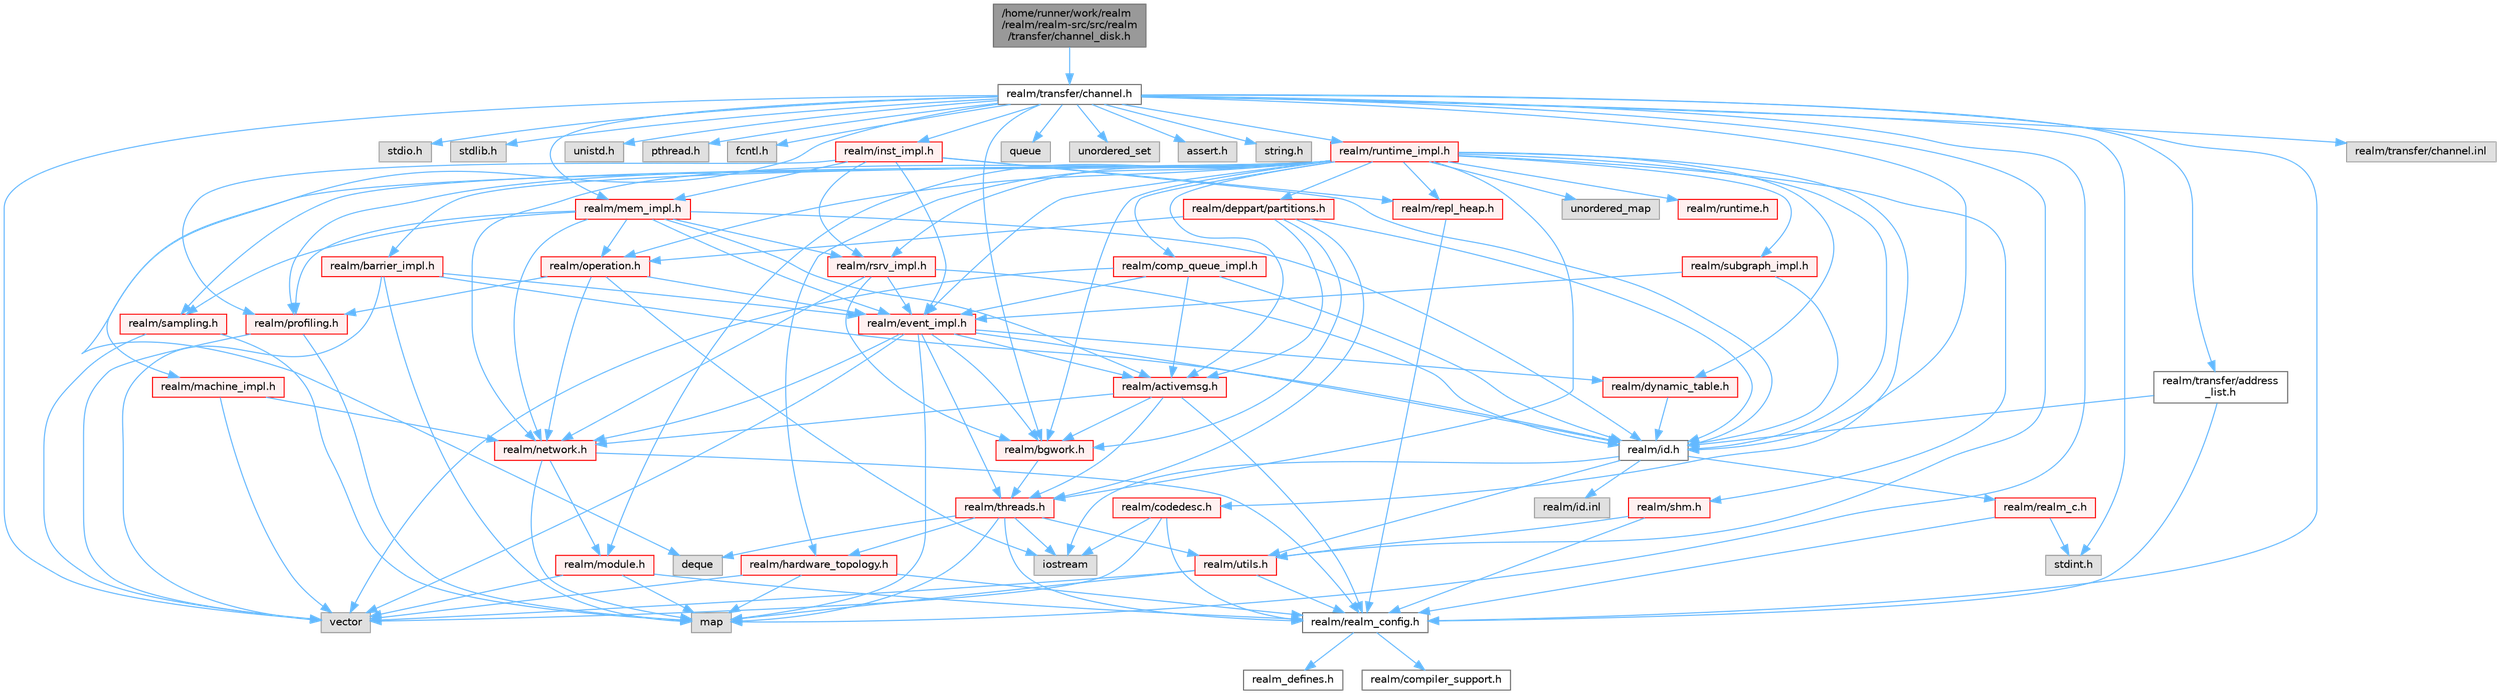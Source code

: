 digraph "/home/runner/work/realm/realm/realm-src/src/realm/transfer/channel_disk.h"
{
 // LATEX_PDF_SIZE
  bgcolor="transparent";
  edge [fontname=Helvetica,fontsize=10,labelfontname=Helvetica,labelfontsize=10];
  node [fontname=Helvetica,fontsize=10,shape=box,height=0.2,width=0.4];
  Node1 [id="Node000001",label="/home/runner/work/realm\l/realm/realm-src/src/realm\l/transfer/channel_disk.h",height=0.2,width=0.4,color="gray40", fillcolor="grey60", style="filled", fontcolor="black",tooltip=" "];
  Node1 -> Node2 [id="edge1_Node000001_Node000002",color="steelblue1",style="solid",tooltip=" "];
  Node2 [id="Node000002",label="realm/transfer/channel.h",height=0.2,width=0.4,color="grey40", fillcolor="white", style="filled",URL="$channel_8h.html",tooltip=" "];
  Node2 -> Node3 [id="edge2_Node000002_Node000003",color="steelblue1",style="solid",tooltip=" "];
  Node3 [id="Node000003",label="realm/realm_config.h",height=0.2,width=0.4,color="grey40", fillcolor="white", style="filled",URL="$realm__config_8h.html",tooltip=" "];
  Node3 -> Node4 [id="edge3_Node000003_Node000004",color="steelblue1",style="solid",tooltip=" "];
  Node4 [id="Node000004",label="realm_defines.h",height=0.2,width=0.4,color="grey40", fillcolor="white", style="filled",URL="$realm__defines_8h.html",tooltip=" "];
  Node3 -> Node5 [id="edge4_Node000003_Node000005",color="steelblue1",style="solid",tooltip=" "];
  Node5 [id="Node000005",label="realm/compiler_support.h",height=0.2,width=0.4,color="grey40", fillcolor="white", style="filled",URL="$compiler__support_8h.html",tooltip=" "];
  Node2 -> Node6 [id="edge5_Node000002_Node000006",color="steelblue1",style="solid",tooltip=" "];
  Node6 [id="Node000006",label="stdio.h",height=0.2,width=0.4,color="grey60", fillcolor="#E0E0E0", style="filled",tooltip=" "];
  Node2 -> Node7 [id="edge6_Node000002_Node000007",color="steelblue1",style="solid",tooltip=" "];
  Node7 [id="Node000007",label="stdlib.h",height=0.2,width=0.4,color="grey60", fillcolor="#E0E0E0", style="filled",tooltip=" "];
  Node2 -> Node8 [id="edge7_Node000002_Node000008",color="steelblue1",style="solid",tooltip=" "];
  Node8 [id="Node000008",label="stdint.h",height=0.2,width=0.4,color="grey60", fillcolor="#E0E0E0", style="filled",tooltip=" "];
  Node2 -> Node9 [id="edge8_Node000002_Node000009",color="steelblue1",style="solid",tooltip=" "];
  Node9 [id="Node000009",label="unistd.h",height=0.2,width=0.4,color="grey60", fillcolor="#E0E0E0", style="filled",tooltip=" "];
  Node2 -> Node10 [id="edge9_Node000002_Node000010",color="steelblue1",style="solid",tooltip=" "];
  Node10 [id="Node000010",label="pthread.h",height=0.2,width=0.4,color="grey60", fillcolor="#E0E0E0", style="filled",tooltip=" "];
  Node2 -> Node11 [id="edge10_Node000002_Node000011",color="steelblue1",style="solid",tooltip=" "];
  Node11 [id="Node000011",label="fcntl.h",height=0.2,width=0.4,color="grey60", fillcolor="#E0E0E0", style="filled",tooltip=" "];
  Node2 -> Node12 [id="edge11_Node000002_Node000012",color="steelblue1",style="solid",tooltip=" "];
  Node12 [id="Node000012",label="map",height=0.2,width=0.4,color="grey60", fillcolor="#E0E0E0", style="filled",tooltip=" "];
  Node2 -> Node13 [id="edge12_Node000002_Node000013",color="steelblue1",style="solid",tooltip=" "];
  Node13 [id="Node000013",label="vector",height=0.2,width=0.4,color="grey60", fillcolor="#E0E0E0", style="filled",tooltip=" "];
  Node2 -> Node14 [id="edge13_Node000002_Node000014",color="steelblue1",style="solid",tooltip=" "];
  Node14 [id="Node000014",label="deque",height=0.2,width=0.4,color="grey60", fillcolor="#E0E0E0", style="filled",tooltip=" "];
  Node2 -> Node15 [id="edge14_Node000002_Node000015",color="steelblue1",style="solid",tooltip=" "];
  Node15 [id="Node000015",label="queue",height=0.2,width=0.4,color="grey60", fillcolor="#E0E0E0", style="filled",tooltip=" "];
  Node2 -> Node16 [id="edge15_Node000002_Node000016",color="steelblue1",style="solid",tooltip=" "];
  Node16 [id="Node000016",label="unordered_set",height=0.2,width=0.4,color="grey60", fillcolor="#E0E0E0", style="filled",tooltip=" "];
  Node2 -> Node17 [id="edge16_Node000002_Node000017",color="steelblue1",style="solid",tooltip=" "];
  Node17 [id="Node000017",label="assert.h",height=0.2,width=0.4,color="grey60", fillcolor="#E0E0E0", style="filled",tooltip=" "];
  Node2 -> Node18 [id="edge17_Node000002_Node000018",color="steelblue1",style="solid",tooltip=" "];
  Node18 [id="Node000018",label="string.h",height=0.2,width=0.4,color="grey60", fillcolor="#E0E0E0", style="filled",tooltip=" "];
  Node2 -> Node19 [id="edge18_Node000002_Node000019",color="steelblue1",style="solid",tooltip=" "];
  Node19 [id="Node000019",label="realm/id.h",height=0.2,width=0.4,color="grey40", fillcolor="white", style="filled",URL="$id_8h.html",tooltip=" "];
  Node19 -> Node20 [id="edge19_Node000019_Node000020",color="steelblue1",style="solid",tooltip=" "];
  Node20 [id="Node000020",label="realm/realm_c.h",height=0.2,width=0.4,color="red", fillcolor="#FFF0F0", style="filled",URL="$realm__c_8h.html",tooltip=" "];
  Node20 -> Node3 [id="edge20_Node000020_Node000003",color="steelblue1",style="solid",tooltip=" "];
  Node20 -> Node8 [id="edge21_Node000020_Node000008",color="steelblue1",style="solid",tooltip=" "];
  Node19 -> Node22 [id="edge22_Node000019_Node000022",color="steelblue1",style="solid",tooltip=" "];
  Node22 [id="Node000022",label="realm/utils.h",height=0.2,width=0.4,color="red", fillcolor="#FFF0F0", style="filled",URL="$utils_8h.html",tooltip=" "];
  Node22 -> Node3 [id="edge23_Node000022_Node000003",color="steelblue1",style="solid",tooltip=" "];
  Node22 -> Node13 [id="edge24_Node000022_Node000013",color="steelblue1",style="solid",tooltip=" "];
  Node22 -> Node12 [id="edge25_Node000022_Node000012",color="steelblue1",style="solid",tooltip=" "];
  Node19 -> Node29 [id="edge26_Node000019_Node000029",color="steelblue1",style="solid",tooltip=" "];
  Node29 [id="Node000029",label="iostream",height=0.2,width=0.4,color="grey60", fillcolor="#E0E0E0", style="filled",tooltip=" "];
  Node19 -> Node30 [id="edge27_Node000019_Node000030",color="steelblue1",style="solid",tooltip=" "];
  Node30 [id="Node000030",label="realm/id.inl",height=0.2,width=0.4,color="grey60", fillcolor="#E0E0E0", style="filled",tooltip=" "];
  Node2 -> Node31 [id="edge28_Node000002_Node000031",color="steelblue1",style="solid",tooltip=" "];
  Node31 [id="Node000031",label="realm/runtime_impl.h",height=0.2,width=0.4,color="red", fillcolor="#FFF0F0", style="filled",URL="$runtime__impl_8h.html",tooltip=" "];
  Node31 -> Node32 [id="edge29_Node000031_Node000032",color="steelblue1",style="solid",tooltip=" "];
  Node32 [id="Node000032",label="realm/runtime.h",height=0.2,width=0.4,color="red", fillcolor="#FFF0F0", style="filled",URL="$runtime_8h.html",tooltip=" "];
  Node31 -> Node19 [id="edge30_Node000031_Node000019",color="steelblue1",style="solid",tooltip=" "];
  Node31 -> Node55 [id="edge31_Node000031_Node000055",color="steelblue1",style="solid",tooltip=" "];
  Node55 [id="Node000055",label="realm/network.h",height=0.2,width=0.4,color="red", fillcolor="#FFF0F0", style="filled",URL="$network_8h.html",tooltip=" "];
  Node55 -> Node3 [id="edge32_Node000055_Node000003",color="steelblue1",style="solid",tooltip=" "];
  Node55 -> Node56 [id="edge33_Node000055_Node000056",color="steelblue1",style="solid",tooltip=" "];
  Node56 [id="Node000056",label="realm/module.h",height=0.2,width=0.4,color="red", fillcolor="#FFF0F0", style="filled",URL="$module_8h.html",tooltip=" "];
  Node56 -> Node3 [id="edge34_Node000056_Node000003",color="steelblue1",style="solid",tooltip=" "];
  Node56 -> Node13 [id="edge35_Node000056_Node000013",color="steelblue1",style="solid",tooltip=" "];
  Node56 -> Node12 [id="edge36_Node000056_Node000012",color="steelblue1",style="solid",tooltip=" "];
  Node55 -> Node12 [id="edge37_Node000055_Node000012",color="steelblue1",style="solid",tooltip=" "];
  Node31 -> Node66 [id="edge38_Node000031_Node000066",color="steelblue1",style="solid",tooltip=" "];
  Node66 [id="Node000066",label="realm/operation.h",height=0.2,width=0.4,color="red", fillcolor="#FFF0F0", style="filled",URL="$operation_8h.html",tooltip=" "];
  Node66 -> Node67 [id="edge39_Node000066_Node000067",color="steelblue1",style="solid",tooltip=" "];
  Node67 [id="Node000067",label="realm/profiling.h",height=0.2,width=0.4,color="red", fillcolor="#FFF0F0", style="filled",URL="$profiling_8h.html",tooltip=" "];
  Node67 -> Node13 [id="edge40_Node000067_Node000013",color="steelblue1",style="solid",tooltip=" "];
  Node67 -> Node12 [id="edge41_Node000067_Node000012",color="steelblue1",style="solid",tooltip=" "];
  Node66 -> Node75 [id="edge42_Node000066_Node000075",color="steelblue1",style="solid",tooltip=" "];
  Node75 [id="Node000075",label="realm/event_impl.h",height=0.2,width=0.4,color="red", fillcolor="#FFF0F0", style="filled",URL="$event__impl_8h.html",tooltip=" "];
  Node75 -> Node19 [id="edge43_Node000075_Node000019",color="steelblue1",style="solid",tooltip=" "];
  Node75 -> Node55 [id="edge44_Node000075_Node000055",color="steelblue1",style="solid",tooltip=" "];
  Node75 -> Node76 [id="edge45_Node000075_Node000076",color="steelblue1",style="solid",tooltip=" "];
  Node76 [id="Node000076",label="realm/activemsg.h",height=0.2,width=0.4,color="red", fillcolor="#FFF0F0", style="filled",URL="$activemsg_8h.html",tooltip=" "];
  Node76 -> Node3 [id="edge46_Node000076_Node000003",color="steelblue1",style="solid",tooltip=" "];
  Node76 -> Node55 [id="edge47_Node000076_Node000055",color="steelblue1",style="solid",tooltip=" "];
  Node76 -> Node79 [id="edge48_Node000076_Node000079",color="steelblue1",style="solid",tooltip=" "];
  Node79 [id="Node000079",label="realm/threads.h",height=0.2,width=0.4,color="red", fillcolor="#FFF0F0", style="filled",URL="$threads_8h.html",tooltip=" "];
  Node79 -> Node3 [id="edge49_Node000079_Node000003",color="steelblue1",style="solid",tooltip=" "];
  Node79 -> Node22 [id="edge50_Node000079_Node000022",color="steelblue1",style="solid",tooltip=" "];
  Node79 -> Node80 [id="edge51_Node000079_Node000080",color="steelblue1",style="solid",tooltip=" "];
  Node80 [id="Node000080",label="realm/hardware_topology.h",height=0.2,width=0.4,color="red", fillcolor="#FFF0F0", style="filled",URL="$hardware__topology_8h.html",tooltip=" "];
  Node80 -> Node3 [id="edge52_Node000080_Node000003",color="steelblue1",style="solid",tooltip=" "];
  Node80 -> Node12 [id="edge53_Node000080_Node000012",color="steelblue1",style="solid",tooltip=" "];
  Node80 -> Node13 [id="edge54_Node000080_Node000013",color="steelblue1",style="solid",tooltip=" "];
  Node79 -> Node12 [id="edge55_Node000079_Node000012",color="steelblue1",style="solid",tooltip=" "];
  Node79 -> Node14 [id="edge56_Node000079_Node000014",color="steelblue1",style="solid",tooltip=" "];
  Node79 -> Node29 [id="edge57_Node000079_Node000029",color="steelblue1",style="solid",tooltip=" "];
  Node76 -> Node83 [id="edge58_Node000076_Node000083",color="steelblue1",style="solid",tooltip=" "];
  Node83 [id="Node000083",label="realm/bgwork.h",height=0.2,width=0.4,color="red", fillcolor="#FFF0F0", style="filled",URL="$bgwork_8h.html",tooltip=" "];
  Node83 -> Node79 [id="edge59_Node000083_Node000079",color="steelblue1",style="solid",tooltip=" "];
  Node75 -> Node79 [id="edge60_Node000075_Node000079",color="steelblue1",style="solid",tooltip=" "];
  Node75 -> Node83 [id="edge61_Node000075_Node000083",color="steelblue1",style="solid",tooltip=" "];
  Node75 -> Node96 [id="edge62_Node000075_Node000096",color="steelblue1",style="solid",tooltip=" "];
  Node96 [id="Node000096",label="realm/dynamic_table.h",height=0.2,width=0.4,color="red", fillcolor="#FFF0F0", style="filled",URL="$dynamic__table_8h.html",tooltip=" "];
  Node96 -> Node19 [id="edge63_Node000096_Node000019",color="steelblue1",style="solid",tooltip=" "];
  Node75 -> Node13 [id="edge64_Node000075_Node000013",color="steelblue1",style="solid",tooltip=" "];
  Node75 -> Node12 [id="edge65_Node000075_Node000012",color="steelblue1",style="solid",tooltip=" "];
  Node66 -> Node55 [id="edge66_Node000066_Node000055",color="steelblue1",style="solid",tooltip=" "];
  Node66 -> Node29 [id="edge67_Node000066_Node000029",color="steelblue1",style="solid",tooltip=" "];
  Node31 -> Node67 [id="edge68_Node000031_Node000067",color="steelblue1",style="solid",tooltip=" "];
  Node31 -> Node96 [id="edge69_Node000031_Node000096",color="steelblue1",style="solid",tooltip=" "];
  Node31 -> Node100 [id="edge70_Node000031_Node000100",color="steelblue1",style="solid",tooltip=" "];
  Node100 [id="Node000100",label="realm/codedesc.h",height=0.2,width=0.4,color="red", fillcolor="#FFF0F0", style="filled",URL="$codedesc_8h.html",tooltip=" "];
  Node100 -> Node3 [id="edge71_Node000100_Node000003",color="steelblue1",style="solid",tooltip=" "];
  Node100 -> Node13 [id="edge72_Node000100_Node000013",color="steelblue1",style="solid",tooltip=" "];
  Node100 -> Node29 [id="edge73_Node000100_Node000029",color="steelblue1",style="solid",tooltip=" "];
  Node31 -> Node102 [id="edge74_Node000031_Node000102",color="steelblue1",style="solid",tooltip=" "];
  Node102 [id="Node000102",label="realm/deppart/partitions.h",height=0.2,width=0.4,color="red", fillcolor="#FFF0F0", style="filled",URL="$partitions_8h.html",tooltip=" "];
  Node102 -> Node76 [id="edge75_Node000102_Node000076",color="steelblue1",style="solid",tooltip=" "];
  Node102 -> Node19 [id="edge76_Node000102_Node000019",color="steelblue1",style="solid",tooltip=" "];
  Node102 -> Node66 [id="edge77_Node000102_Node000066",color="steelblue1",style="solid",tooltip=" "];
  Node102 -> Node79 [id="edge78_Node000102_Node000079",color="steelblue1",style="solid",tooltip=" "];
  Node102 -> Node83 [id="edge79_Node000102_Node000083",color="steelblue1",style="solid",tooltip=" "];
  Node31 -> Node120 [id="edge80_Node000031_Node000120",color="steelblue1",style="solid",tooltip=" "];
  Node120 [id="Node000120",label="realm/comp_queue_impl.h",height=0.2,width=0.4,color="red", fillcolor="#FFF0F0", style="filled",URL="$comp__queue__impl_8h.html",tooltip=" "];
  Node120 -> Node19 [id="edge81_Node000120_Node000019",color="steelblue1",style="solid",tooltip=" "];
  Node120 -> Node76 [id="edge82_Node000120_Node000076",color="steelblue1",style="solid",tooltip=" "];
  Node120 -> Node75 [id="edge83_Node000120_Node000075",color="steelblue1",style="solid",tooltip=" "];
  Node120 -> Node13 [id="edge84_Node000120_Node000013",color="steelblue1",style="solid",tooltip=" "];
  Node31 -> Node75 [id="edge85_Node000031_Node000075",color="steelblue1",style="solid",tooltip=" "];
  Node31 -> Node121 [id="edge86_Node000031_Node000121",color="steelblue1",style="solid",tooltip=" "];
  Node121 [id="Node000121",label="realm/barrier_impl.h",height=0.2,width=0.4,color="red", fillcolor="#FFF0F0", style="filled",URL="$barrier__impl_8h.html",tooltip=" "];
  Node121 -> Node75 [id="edge87_Node000121_Node000075",color="steelblue1",style="solid",tooltip=" "];
  Node121 -> Node19 [id="edge88_Node000121_Node000019",color="steelblue1",style="solid",tooltip=" "];
  Node121 -> Node13 [id="edge89_Node000121_Node000013",color="steelblue1",style="solid",tooltip=" "];
  Node121 -> Node12 [id="edge90_Node000121_Node000012",color="steelblue1",style="solid",tooltip=" "];
  Node31 -> Node123 [id="edge91_Node000031_Node000123",color="steelblue1",style="solid",tooltip=" "];
  Node123 [id="Node000123",label="realm/rsrv_impl.h",height=0.2,width=0.4,color="red", fillcolor="#FFF0F0", style="filled",URL="$rsrv__impl_8h.html",tooltip=" "];
  Node123 -> Node19 [id="edge92_Node000123_Node000019",color="steelblue1",style="solid",tooltip=" "];
  Node123 -> Node55 [id="edge93_Node000123_Node000055",color="steelblue1",style="solid",tooltip=" "];
  Node123 -> Node83 [id="edge94_Node000123_Node000083",color="steelblue1",style="solid",tooltip=" "];
  Node123 -> Node75 [id="edge95_Node000123_Node000075",color="steelblue1",style="solid",tooltip=" "];
  Node31 -> Node126 [id="edge96_Node000031_Node000126",color="steelblue1",style="solid",tooltip=" "];
  Node126 [id="Node000126",label="realm/subgraph_impl.h",height=0.2,width=0.4,color="red", fillcolor="#FFF0F0", style="filled",URL="$subgraph__impl_8h.html",tooltip=" "];
  Node126 -> Node19 [id="edge97_Node000126_Node000019",color="steelblue1",style="solid",tooltip=" "];
  Node126 -> Node75 [id="edge98_Node000126_Node000075",color="steelblue1",style="solid",tooltip=" "];
  Node31 -> Node129 [id="edge99_Node000031_Node000129",color="steelblue1",style="solid",tooltip=" "];
  Node129 [id="Node000129",label="realm/machine_impl.h",height=0.2,width=0.4,color="red", fillcolor="#FFF0F0", style="filled",URL="$machine__impl_8h.html",tooltip=" "];
  Node129 -> Node55 [id="edge100_Node000129_Node000055",color="steelblue1",style="solid",tooltip=" "];
  Node129 -> Node13 [id="edge101_Node000129_Node000013",color="steelblue1",style="solid",tooltip=" "];
  Node31 -> Node79 [id="edge102_Node000031_Node000079",color="steelblue1",style="solid",tooltip=" "];
  Node31 -> Node110 [id="edge103_Node000031_Node000110",color="steelblue1",style="solid",tooltip=" "];
  Node110 [id="Node000110",label="realm/sampling.h",height=0.2,width=0.4,color="red", fillcolor="#FFF0F0", style="filled",URL="$sampling_8h.html",tooltip=" "];
  Node110 -> Node13 [id="edge104_Node000110_Node000013",color="steelblue1",style="solid",tooltip=" "];
  Node110 -> Node12 [id="edge105_Node000110_Node000012",color="steelblue1",style="solid",tooltip=" "];
  Node31 -> Node56 [id="edge106_Node000031_Node000056",color="steelblue1",style="solid",tooltip=" "];
  Node31 -> Node83 [id="edge107_Node000031_Node000083",color="steelblue1",style="solid",tooltip=" "];
  Node31 -> Node76 [id="edge108_Node000031_Node000076",color="steelblue1",style="solid",tooltip=" "];
  Node31 -> Node132 [id="edge109_Node000031_Node000132",color="steelblue1",style="solid",tooltip=" "];
  Node132 [id="Node000132",label="realm/repl_heap.h",height=0.2,width=0.4,color="red", fillcolor="#FFF0F0", style="filled",URL="$repl__heap_8h.html",tooltip=" "];
  Node132 -> Node3 [id="edge110_Node000132_Node000003",color="steelblue1",style="solid",tooltip=" "];
  Node31 -> Node133 [id="edge111_Node000031_Node000133",color="steelblue1",style="solid",tooltip=" "];
  Node133 [id="Node000133",label="realm/shm.h",height=0.2,width=0.4,color="red", fillcolor="#FFF0F0", style="filled",URL="$shm_8h.html",tooltip=" "];
  Node133 -> Node3 [id="edge112_Node000133_Node000003",color="steelblue1",style="solid",tooltip=" "];
  Node133 -> Node22 [id="edge113_Node000133_Node000022",color="steelblue1",style="solid",tooltip=" "];
  Node31 -> Node80 [id="edge114_Node000031_Node000080",color="steelblue1",style="solid",tooltip=" "];
  Node31 -> Node53 [id="edge115_Node000031_Node000053",color="steelblue1",style="solid",tooltip=" "];
  Node53 [id="Node000053",label="unordered_map",height=0.2,width=0.4,color="grey60", fillcolor="#E0E0E0", style="filled",tooltip=" "];
  Node2 -> Node134 [id="edge116_Node000002_Node000134",color="steelblue1",style="solid",tooltip=" "];
  Node134 [id="Node000134",label="realm/mem_impl.h",height=0.2,width=0.4,color="red", fillcolor="#FFF0F0", style="filled",URL="$mem__impl_8h.html",tooltip=" "];
  Node134 -> Node19 [id="edge117_Node000134_Node000019",color="steelblue1",style="solid",tooltip=" "];
  Node134 -> Node55 [id="edge118_Node000134_Node000055",color="steelblue1",style="solid",tooltip=" "];
  Node134 -> Node76 [id="edge119_Node000134_Node000076",color="steelblue1",style="solid",tooltip=" "];
  Node134 -> Node66 [id="edge120_Node000134_Node000066",color="steelblue1",style="solid",tooltip=" "];
  Node134 -> Node67 [id="edge121_Node000134_Node000067",color="steelblue1",style="solid",tooltip=" "];
  Node134 -> Node110 [id="edge122_Node000134_Node000110",color="steelblue1",style="solid",tooltip=" "];
  Node134 -> Node75 [id="edge123_Node000134_Node000075",color="steelblue1",style="solid",tooltip=" "];
  Node134 -> Node123 [id="edge124_Node000134_Node000123",color="steelblue1",style="solid",tooltip=" "];
  Node2 -> Node137 [id="edge125_Node000002_Node000137",color="steelblue1",style="solid",tooltip=" "];
  Node137 [id="Node000137",label="realm/inst_impl.h",height=0.2,width=0.4,color="red", fillcolor="#FFF0F0", style="filled",URL="$inst__impl_8h.html",tooltip=" "];
  Node137 -> Node19 [id="edge126_Node000137_Node000019",color="steelblue1",style="solid",tooltip=" "];
  Node137 -> Node123 [id="edge127_Node000137_Node000123",color="steelblue1",style="solid",tooltip=" "];
  Node137 -> Node75 [id="edge128_Node000137_Node000075",color="steelblue1",style="solid",tooltip=" "];
  Node137 -> Node67 [id="edge129_Node000137_Node000067",color="steelblue1",style="solid",tooltip=" "];
  Node137 -> Node134 [id="edge130_Node000137_Node000134",color="steelblue1",style="solid",tooltip=" "];
  Node137 -> Node132 [id="edge131_Node000137_Node000132",color="steelblue1",style="solid",tooltip=" "];
  Node2 -> Node83 [id="edge132_Node000002_Node000083",color="steelblue1",style="solid",tooltip=" "];
  Node2 -> Node22 [id="edge133_Node000002_Node000022",color="steelblue1",style="solid",tooltip=" "];
  Node2 -> Node141 [id="edge134_Node000002_Node000141",color="steelblue1",style="solid",tooltip=" "];
  Node141 [id="Node000141",label="realm/transfer/address\l_list.h",height=0.2,width=0.4,color="grey40", fillcolor="white", style="filled",URL="$address__list_8h.html",tooltip=" "];
  Node141 -> Node3 [id="edge135_Node000141_Node000003",color="steelblue1",style="solid",tooltip=" "];
  Node141 -> Node19 [id="edge136_Node000141_Node000019",color="steelblue1",style="solid",tooltip=" "];
  Node2 -> Node142 [id="edge137_Node000002_Node000142",color="steelblue1",style="solid",tooltip=" "];
  Node142 [id="Node000142",label="realm/transfer/channel.inl",height=0.2,width=0.4,color="grey60", fillcolor="#E0E0E0", style="filled",tooltip=" "];
}
